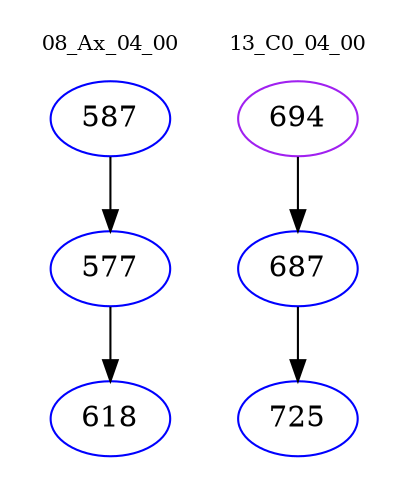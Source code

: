 digraph{
subgraph cluster_0 {
color = white
label = "08_Ax_04_00";
fontsize=10;
T0_587 [label="587", color="blue"]
T0_587 -> T0_577 [color="black"]
T0_577 [label="577", color="blue"]
T0_577 -> T0_618 [color="black"]
T0_618 [label="618", color="blue"]
}
subgraph cluster_1 {
color = white
label = "13_C0_04_00";
fontsize=10;
T1_694 [label="694", color="purple"]
T1_694 -> T1_687 [color="black"]
T1_687 [label="687", color="blue"]
T1_687 -> T1_725 [color="black"]
T1_725 [label="725", color="blue"]
}
}
